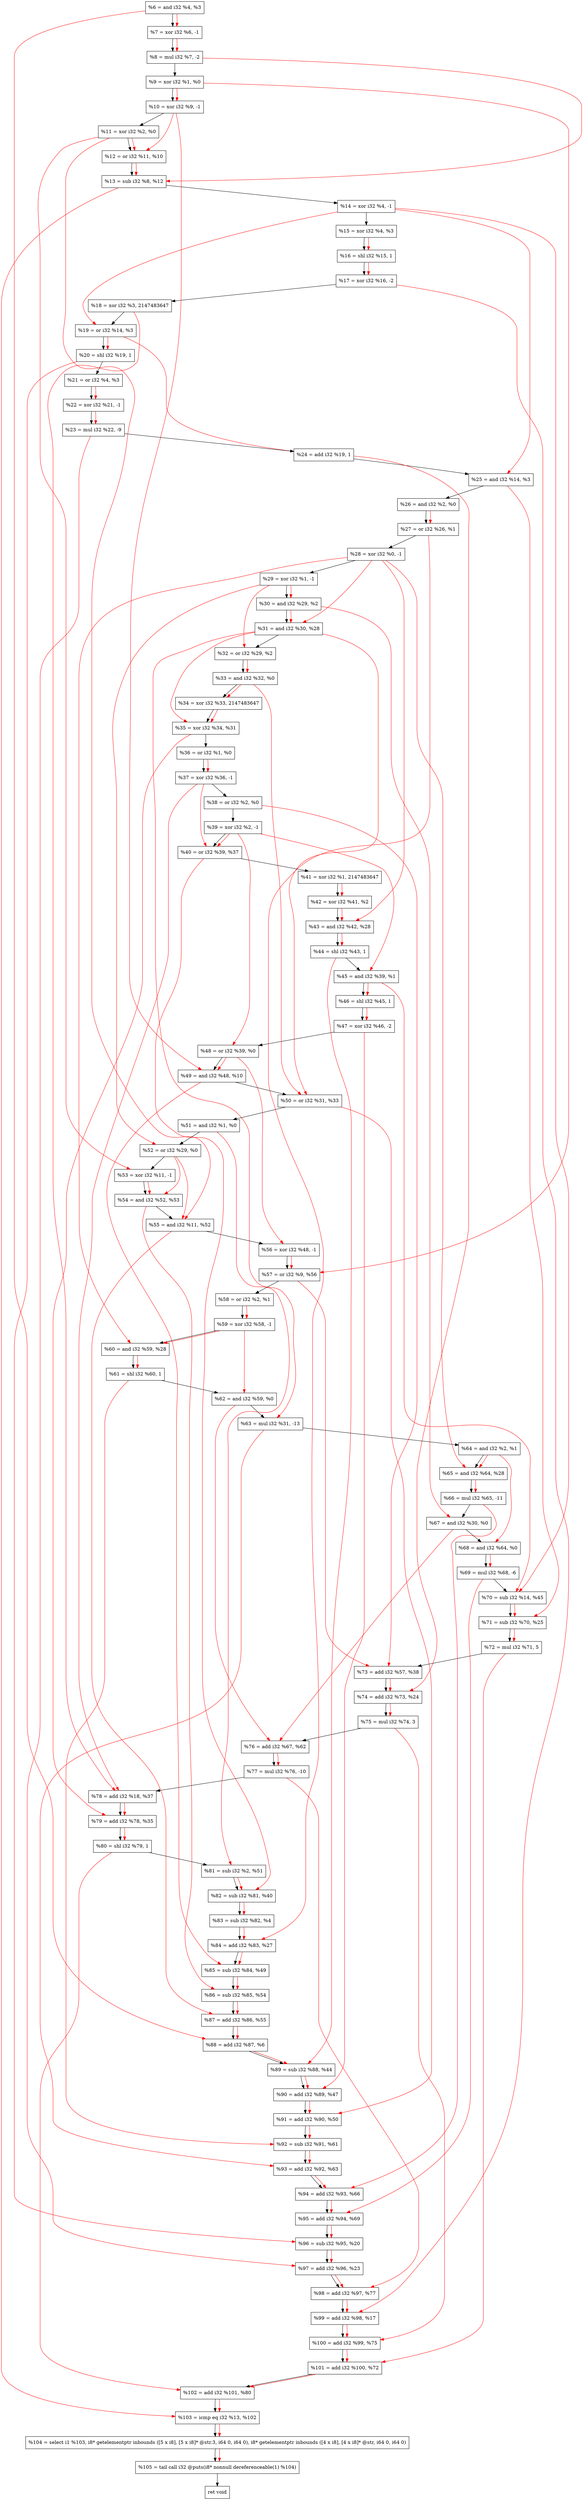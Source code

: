 digraph "DFG for'crackme' function" {
	Node0xf7ed60[shape=record, label="  %6 = and i32 %4, %3"];
	Node0xf7f3e0[shape=record, label="  %7 = xor i32 %6, -1"];
	Node0xf7f480[shape=record, label="  %8 = mul i32 %7, -2"];
	Node0xf7f4f0[shape=record, label="  %9 = xor i32 %1, %0"];
	Node0xf7f560[shape=record, label="  %10 = xor i32 %9, -1"];
	Node0xf7f5d0[shape=record, label="  %11 = xor i32 %2, %0"];
	Node0xf7f640[shape=record, label="  %12 = or i32 %11, %10"];
	Node0xf7f6b0[shape=record, label="  %13 = sub i32 %8, %12"];
	Node0xf7f720[shape=record, label="  %14 = xor i32 %4, -1"];
	Node0xf7f790[shape=record, label="  %15 = xor i32 %4, %3"];
	Node0xf7f830[shape=record, label="  %16 = shl i32 %15, 1"];
	Node0xf7f8a0[shape=record, label="  %17 = xor i32 %16, -2"];
	Node0xf7f940[shape=record, label="  %18 = xor i32 %3, 2147483647"];
	Node0xf7f9b0[shape=record, label="  %19 = or i32 %14, %3"];
	Node0xf7fa20[shape=record, label="  %20 = shl i32 %19, 1"];
	Node0xf7fa90[shape=record, label="  %21 = or i32 %4, %3"];
	Node0xf7fb00[shape=record, label="  %22 = xor i32 %21, -1"];
	Node0xf7fba0[shape=record, label="  %23 = mul i32 %22, -9"];
	Node0xf7fc10[shape=record, label="  %24 = add i32 %19, 1"];
	Node0xf7fc80[shape=record, label="  %25 = and i32 %14, %3"];
	Node0xf7fcf0[shape=record, label="  %26 = and i32 %2, %0"];
	Node0xf7fd60[shape=record, label="  %27 = or i32 %26, %1"];
	Node0xf7fdd0[shape=record, label="  %28 = xor i32 %0, -1"];
	Node0xf7fe40[shape=record, label="  %29 = xor i32 %1, -1"];
	Node0xf7feb0[shape=record, label="  %30 = and i32 %29, %2"];
	Node0xf7ff20[shape=record, label="  %31 = and i32 %30, %28"];
	Node0xf7ff90[shape=record, label="  %32 = or i32 %29, %2"];
	Node0xf80210[shape=record, label="  %33 = and i32 %32, %0"];
	Node0xf80280[shape=record, label="  %34 = xor i32 %33, 2147483647"];
	Node0xf802f0[shape=record, label="  %35 = xor i32 %34, %31"];
	Node0xf80360[shape=record, label="  %36 = or i32 %1, %0"];
	Node0xf803d0[shape=record, label="  %37 = xor i32 %36, -1"];
	Node0xf80440[shape=record, label="  %38 = or i32 %2, %0"];
	Node0xf804b0[shape=record, label="  %39 = xor i32 %2, -1"];
	Node0xf80520[shape=record, label="  %40 = or i32 %39, %37"];
	Node0xf80590[shape=record, label="  %41 = xor i32 %1, 2147483647"];
	Node0xf80600[shape=record, label="  %42 = xor i32 %41, %2"];
	Node0xf80670[shape=record, label="  %43 = and i32 %42, %28"];
	Node0xf806e0[shape=record, label="  %44 = shl i32 %43, 1"];
	Node0xf80750[shape=record, label="  %45 = and i32 %39, %1"];
	Node0xf807c0[shape=record, label="  %46 = shl i32 %45, 1"];
	Node0xf80830[shape=record, label="  %47 = xor i32 %46, -2"];
	Node0xf808a0[shape=record, label="  %48 = or i32 %39, %0"];
	Node0xf80910[shape=record, label="  %49 = and i32 %48, %10"];
	Node0xf80980[shape=record, label="  %50 = or i32 %31, %33"];
	Node0xf809f0[shape=record, label="  %51 = and i32 %1, %0"];
	Node0xf80a60[shape=record, label="  %52 = or i32 %29, %0"];
	Node0xf80ad0[shape=record, label="  %53 = xor i32 %11, -1"];
	Node0xf80b40[shape=record, label="  %54 = and i32 %52, %53"];
	Node0xf80bb0[shape=record, label="  %55 = and i32 %11, %52"];
	Node0xf80c20[shape=record, label="  %56 = xor i32 %48, -1"];
	Node0xf80c90[shape=record, label="  %57 = or i32 %9, %56"];
	Node0xf80d00[shape=record, label="  %58 = or i32 %2, %1"];
	Node0xf80d70[shape=record, label="  %59 = xor i32 %58, -1"];
	Node0xf80de0[shape=record, label="  %60 = and i32 %59, %28"];
	Node0xf80e50[shape=record, label="  %61 = shl i32 %60, 1"];
	Node0xf80ec0[shape=record, label="  %62 = and i32 %59, %0"];
	Node0xf80f60[shape=record, label="  %63 = mul i32 %31, -13"];
	Node0xf80fd0[shape=record, label="  %64 = and i32 %2, %1"];
	Node0xf81450[shape=record, label="  %65 = and i32 %64, %28"];
	Node0xf814f0[shape=record, label="  %66 = mul i32 %65, -11"];
	Node0xf81560[shape=record, label="  %67 = and i32 %30, %0"];
	Node0xf815d0[shape=record, label="  %68 = and i32 %64, %0"];
	Node0xf81670[shape=record, label="  %69 = mul i32 %68, -6"];
	Node0xf816e0[shape=record, label="  %70 = sub i32 %14, %45"];
	Node0xf81750[shape=record, label="  %71 = sub i32 %70, %25"];
	Node0xf817f0[shape=record, label="  %72 = mul i32 %71, 5"];
	Node0xf81860[shape=record, label="  %73 = add i32 %57, %38"];
	Node0xf818d0[shape=record, label="  %74 = add i32 %73, %24"];
	Node0xf81970[shape=record, label="  %75 = mul i32 %74, 3"];
	Node0xf819e0[shape=record, label="  %76 = add i32 %67, %62"];
	Node0xf81a80[shape=record, label="  %77 = mul i32 %76, -10"];
	Node0xf81af0[shape=record, label="  %78 = add i32 %18, %37"];
	Node0xf81b60[shape=record, label="  %79 = add i32 %78, %35"];
	Node0xf81bd0[shape=record, label="  %80 = shl i32 %79, 1"];
	Node0xf81c40[shape=record, label="  %81 = sub i32 %2, %51"];
	Node0xf81cb0[shape=record, label="  %82 = sub i32 %81, %40"];
	Node0xf81d20[shape=record, label="  %83 = sub i32 %82, %4"];
	Node0xf81d90[shape=record, label="  %84 = add i32 %83, %27"];
	Node0xf81e00[shape=record, label="  %85 = sub i32 %84, %49"];
	Node0xf81e70[shape=record, label="  %86 = sub i32 %85, %54"];
	Node0xf81ee0[shape=record, label="  %87 = add i32 %86, %55"];
	Node0xf81f50[shape=record, label="  %88 = add i32 %87, %6"];
	Node0xf81fc0[shape=record, label="  %89 = sub i32 %88, %44"];
	Node0xf82030[shape=record, label="  %90 = add i32 %89, %47"];
	Node0xf820a0[shape=record, label="  %91 = add i32 %90, %50"];
	Node0xf82110[shape=record, label="  %92 = sub i32 %91, %61"];
	Node0xf82180[shape=record, label="  %93 = add i32 %92, %63"];
	Node0xf821f0[shape=record, label="  %94 = add i32 %93, %66"];
	Node0xf82260[shape=record, label="  %95 = add i32 %94, %69"];
	Node0xf822d0[shape=record, label="  %96 = sub i32 %95, %20"];
	Node0xf82340[shape=record, label="  %97 = add i32 %96, %23"];
	Node0xf823b0[shape=record, label="  %98 = add i32 %97, %77"];
	Node0xf82420[shape=record, label="  %99 = add i32 %98, %17"];
	Node0xf82490[shape=record, label="  %100 = add i32 %99, %75"];
	Node0xf82500[shape=record, label="  %101 = add i32 %100, %72"];
	Node0xf82570[shape=record, label="  %102 = add i32 %101, %80"];
	Node0xf825e0[shape=record, label="  %103 = icmp eq i32 %13, %102"];
	Node0xf1f268[shape=record, label="  %104 = select i1 %103, i8* getelementptr inbounds ([5 x i8], [5 x i8]* @str.3, i64 0, i64 0), i8* getelementptr inbounds ([4 x i8], [4 x i8]* @str, i64 0, i64 0)"];
	Node0xf82870[shape=record, label="  %105 = tail call i32 @puts(i8* nonnull dereferenceable(1) %104)"];
	Node0xf828c0[shape=record, label="  ret void"];
	Node0xf7ed60 -> Node0xf7f3e0;
	Node0xf7f3e0 -> Node0xf7f480;
	Node0xf7f480 -> Node0xf7f4f0;
	Node0xf7f4f0 -> Node0xf7f560;
	Node0xf7f560 -> Node0xf7f5d0;
	Node0xf7f5d0 -> Node0xf7f640;
	Node0xf7f640 -> Node0xf7f6b0;
	Node0xf7f6b0 -> Node0xf7f720;
	Node0xf7f720 -> Node0xf7f790;
	Node0xf7f790 -> Node0xf7f830;
	Node0xf7f830 -> Node0xf7f8a0;
	Node0xf7f8a0 -> Node0xf7f940;
	Node0xf7f940 -> Node0xf7f9b0;
	Node0xf7f9b0 -> Node0xf7fa20;
	Node0xf7fa20 -> Node0xf7fa90;
	Node0xf7fa90 -> Node0xf7fb00;
	Node0xf7fb00 -> Node0xf7fba0;
	Node0xf7fba0 -> Node0xf7fc10;
	Node0xf7fc10 -> Node0xf7fc80;
	Node0xf7fc80 -> Node0xf7fcf0;
	Node0xf7fcf0 -> Node0xf7fd60;
	Node0xf7fd60 -> Node0xf7fdd0;
	Node0xf7fdd0 -> Node0xf7fe40;
	Node0xf7fe40 -> Node0xf7feb0;
	Node0xf7feb0 -> Node0xf7ff20;
	Node0xf7ff20 -> Node0xf7ff90;
	Node0xf7ff90 -> Node0xf80210;
	Node0xf80210 -> Node0xf80280;
	Node0xf80280 -> Node0xf802f0;
	Node0xf802f0 -> Node0xf80360;
	Node0xf80360 -> Node0xf803d0;
	Node0xf803d0 -> Node0xf80440;
	Node0xf80440 -> Node0xf804b0;
	Node0xf804b0 -> Node0xf80520;
	Node0xf80520 -> Node0xf80590;
	Node0xf80590 -> Node0xf80600;
	Node0xf80600 -> Node0xf80670;
	Node0xf80670 -> Node0xf806e0;
	Node0xf806e0 -> Node0xf80750;
	Node0xf80750 -> Node0xf807c0;
	Node0xf807c0 -> Node0xf80830;
	Node0xf80830 -> Node0xf808a0;
	Node0xf808a0 -> Node0xf80910;
	Node0xf80910 -> Node0xf80980;
	Node0xf80980 -> Node0xf809f0;
	Node0xf809f0 -> Node0xf80a60;
	Node0xf80a60 -> Node0xf80ad0;
	Node0xf80ad0 -> Node0xf80b40;
	Node0xf80b40 -> Node0xf80bb0;
	Node0xf80bb0 -> Node0xf80c20;
	Node0xf80c20 -> Node0xf80c90;
	Node0xf80c90 -> Node0xf80d00;
	Node0xf80d00 -> Node0xf80d70;
	Node0xf80d70 -> Node0xf80de0;
	Node0xf80de0 -> Node0xf80e50;
	Node0xf80e50 -> Node0xf80ec0;
	Node0xf80ec0 -> Node0xf80f60;
	Node0xf80f60 -> Node0xf80fd0;
	Node0xf80fd0 -> Node0xf81450;
	Node0xf81450 -> Node0xf814f0;
	Node0xf814f0 -> Node0xf81560;
	Node0xf81560 -> Node0xf815d0;
	Node0xf815d0 -> Node0xf81670;
	Node0xf81670 -> Node0xf816e0;
	Node0xf816e0 -> Node0xf81750;
	Node0xf81750 -> Node0xf817f0;
	Node0xf817f0 -> Node0xf81860;
	Node0xf81860 -> Node0xf818d0;
	Node0xf818d0 -> Node0xf81970;
	Node0xf81970 -> Node0xf819e0;
	Node0xf819e0 -> Node0xf81a80;
	Node0xf81a80 -> Node0xf81af0;
	Node0xf81af0 -> Node0xf81b60;
	Node0xf81b60 -> Node0xf81bd0;
	Node0xf81bd0 -> Node0xf81c40;
	Node0xf81c40 -> Node0xf81cb0;
	Node0xf81cb0 -> Node0xf81d20;
	Node0xf81d20 -> Node0xf81d90;
	Node0xf81d90 -> Node0xf81e00;
	Node0xf81e00 -> Node0xf81e70;
	Node0xf81e70 -> Node0xf81ee0;
	Node0xf81ee0 -> Node0xf81f50;
	Node0xf81f50 -> Node0xf81fc0;
	Node0xf81fc0 -> Node0xf82030;
	Node0xf82030 -> Node0xf820a0;
	Node0xf820a0 -> Node0xf82110;
	Node0xf82110 -> Node0xf82180;
	Node0xf82180 -> Node0xf821f0;
	Node0xf821f0 -> Node0xf82260;
	Node0xf82260 -> Node0xf822d0;
	Node0xf822d0 -> Node0xf82340;
	Node0xf82340 -> Node0xf823b0;
	Node0xf823b0 -> Node0xf82420;
	Node0xf82420 -> Node0xf82490;
	Node0xf82490 -> Node0xf82500;
	Node0xf82500 -> Node0xf82570;
	Node0xf82570 -> Node0xf825e0;
	Node0xf825e0 -> Node0xf1f268;
	Node0xf1f268 -> Node0xf82870;
	Node0xf82870 -> Node0xf828c0;
edge [color=red]
	Node0xf7ed60 -> Node0xf7f3e0;
	Node0xf7f3e0 -> Node0xf7f480;
	Node0xf7f4f0 -> Node0xf7f560;
	Node0xf7f5d0 -> Node0xf7f640;
	Node0xf7f560 -> Node0xf7f640;
	Node0xf7f480 -> Node0xf7f6b0;
	Node0xf7f640 -> Node0xf7f6b0;
	Node0xf7f790 -> Node0xf7f830;
	Node0xf7f830 -> Node0xf7f8a0;
	Node0xf7f720 -> Node0xf7f9b0;
	Node0xf7f9b0 -> Node0xf7fa20;
	Node0xf7fa90 -> Node0xf7fb00;
	Node0xf7fb00 -> Node0xf7fba0;
	Node0xf7f9b0 -> Node0xf7fc10;
	Node0xf7f720 -> Node0xf7fc80;
	Node0xf7fcf0 -> Node0xf7fd60;
	Node0xf7fe40 -> Node0xf7feb0;
	Node0xf7feb0 -> Node0xf7ff20;
	Node0xf7fdd0 -> Node0xf7ff20;
	Node0xf7fe40 -> Node0xf7ff90;
	Node0xf7ff90 -> Node0xf80210;
	Node0xf80210 -> Node0xf80280;
	Node0xf80280 -> Node0xf802f0;
	Node0xf7ff20 -> Node0xf802f0;
	Node0xf80360 -> Node0xf803d0;
	Node0xf804b0 -> Node0xf80520;
	Node0xf803d0 -> Node0xf80520;
	Node0xf80590 -> Node0xf80600;
	Node0xf80600 -> Node0xf80670;
	Node0xf7fdd0 -> Node0xf80670;
	Node0xf80670 -> Node0xf806e0;
	Node0xf804b0 -> Node0xf80750;
	Node0xf80750 -> Node0xf807c0;
	Node0xf807c0 -> Node0xf80830;
	Node0xf804b0 -> Node0xf808a0;
	Node0xf808a0 -> Node0xf80910;
	Node0xf7f560 -> Node0xf80910;
	Node0xf7ff20 -> Node0xf80980;
	Node0xf80210 -> Node0xf80980;
	Node0xf7fe40 -> Node0xf80a60;
	Node0xf7f5d0 -> Node0xf80ad0;
	Node0xf80a60 -> Node0xf80b40;
	Node0xf80ad0 -> Node0xf80b40;
	Node0xf7f5d0 -> Node0xf80bb0;
	Node0xf80a60 -> Node0xf80bb0;
	Node0xf808a0 -> Node0xf80c20;
	Node0xf7f4f0 -> Node0xf80c90;
	Node0xf80c20 -> Node0xf80c90;
	Node0xf80d00 -> Node0xf80d70;
	Node0xf80d70 -> Node0xf80de0;
	Node0xf7fdd0 -> Node0xf80de0;
	Node0xf80de0 -> Node0xf80e50;
	Node0xf80d70 -> Node0xf80ec0;
	Node0xf7ff20 -> Node0xf80f60;
	Node0xf80fd0 -> Node0xf81450;
	Node0xf7fdd0 -> Node0xf81450;
	Node0xf81450 -> Node0xf814f0;
	Node0xf7feb0 -> Node0xf81560;
	Node0xf80fd0 -> Node0xf815d0;
	Node0xf815d0 -> Node0xf81670;
	Node0xf7f720 -> Node0xf816e0;
	Node0xf80750 -> Node0xf816e0;
	Node0xf816e0 -> Node0xf81750;
	Node0xf7fc80 -> Node0xf81750;
	Node0xf81750 -> Node0xf817f0;
	Node0xf80c90 -> Node0xf81860;
	Node0xf80440 -> Node0xf81860;
	Node0xf81860 -> Node0xf818d0;
	Node0xf7fc10 -> Node0xf818d0;
	Node0xf818d0 -> Node0xf81970;
	Node0xf81560 -> Node0xf819e0;
	Node0xf80ec0 -> Node0xf819e0;
	Node0xf819e0 -> Node0xf81a80;
	Node0xf7f940 -> Node0xf81af0;
	Node0xf803d0 -> Node0xf81af0;
	Node0xf81af0 -> Node0xf81b60;
	Node0xf802f0 -> Node0xf81b60;
	Node0xf81b60 -> Node0xf81bd0;
	Node0xf809f0 -> Node0xf81c40;
	Node0xf81c40 -> Node0xf81cb0;
	Node0xf80520 -> Node0xf81cb0;
	Node0xf81cb0 -> Node0xf81d20;
	Node0xf81d20 -> Node0xf81d90;
	Node0xf7fd60 -> Node0xf81d90;
	Node0xf81d90 -> Node0xf81e00;
	Node0xf80910 -> Node0xf81e00;
	Node0xf81e00 -> Node0xf81e70;
	Node0xf80b40 -> Node0xf81e70;
	Node0xf81e70 -> Node0xf81ee0;
	Node0xf80bb0 -> Node0xf81ee0;
	Node0xf81ee0 -> Node0xf81f50;
	Node0xf7ed60 -> Node0xf81f50;
	Node0xf81f50 -> Node0xf81fc0;
	Node0xf806e0 -> Node0xf81fc0;
	Node0xf81fc0 -> Node0xf82030;
	Node0xf80830 -> Node0xf82030;
	Node0xf82030 -> Node0xf820a0;
	Node0xf80980 -> Node0xf820a0;
	Node0xf820a0 -> Node0xf82110;
	Node0xf80e50 -> Node0xf82110;
	Node0xf82110 -> Node0xf82180;
	Node0xf80f60 -> Node0xf82180;
	Node0xf82180 -> Node0xf821f0;
	Node0xf814f0 -> Node0xf821f0;
	Node0xf821f0 -> Node0xf82260;
	Node0xf81670 -> Node0xf82260;
	Node0xf82260 -> Node0xf822d0;
	Node0xf7fa20 -> Node0xf822d0;
	Node0xf822d0 -> Node0xf82340;
	Node0xf7fba0 -> Node0xf82340;
	Node0xf82340 -> Node0xf823b0;
	Node0xf81a80 -> Node0xf823b0;
	Node0xf823b0 -> Node0xf82420;
	Node0xf7f8a0 -> Node0xf82420;
	Node0xf82420 -> Node0xf82490;
	Node0xf81970 -> Node0xf82490;
	Node0xf82490 -> Node0xf82500;
	Node0xf817f0 -> Node0xf82500;
	Node0xf82500 -> Node0xf82570;
	Node0xf81bd0 -> Node0xf82570;
	Node0xf7f6b0 -> Node0xf825e0;
	Node0xf82570 -> Node0xf825e0;
	Node0xf825e0 -> Node0xf1f268;
	Node0xf1f268 -> Node0xf82870;
}
